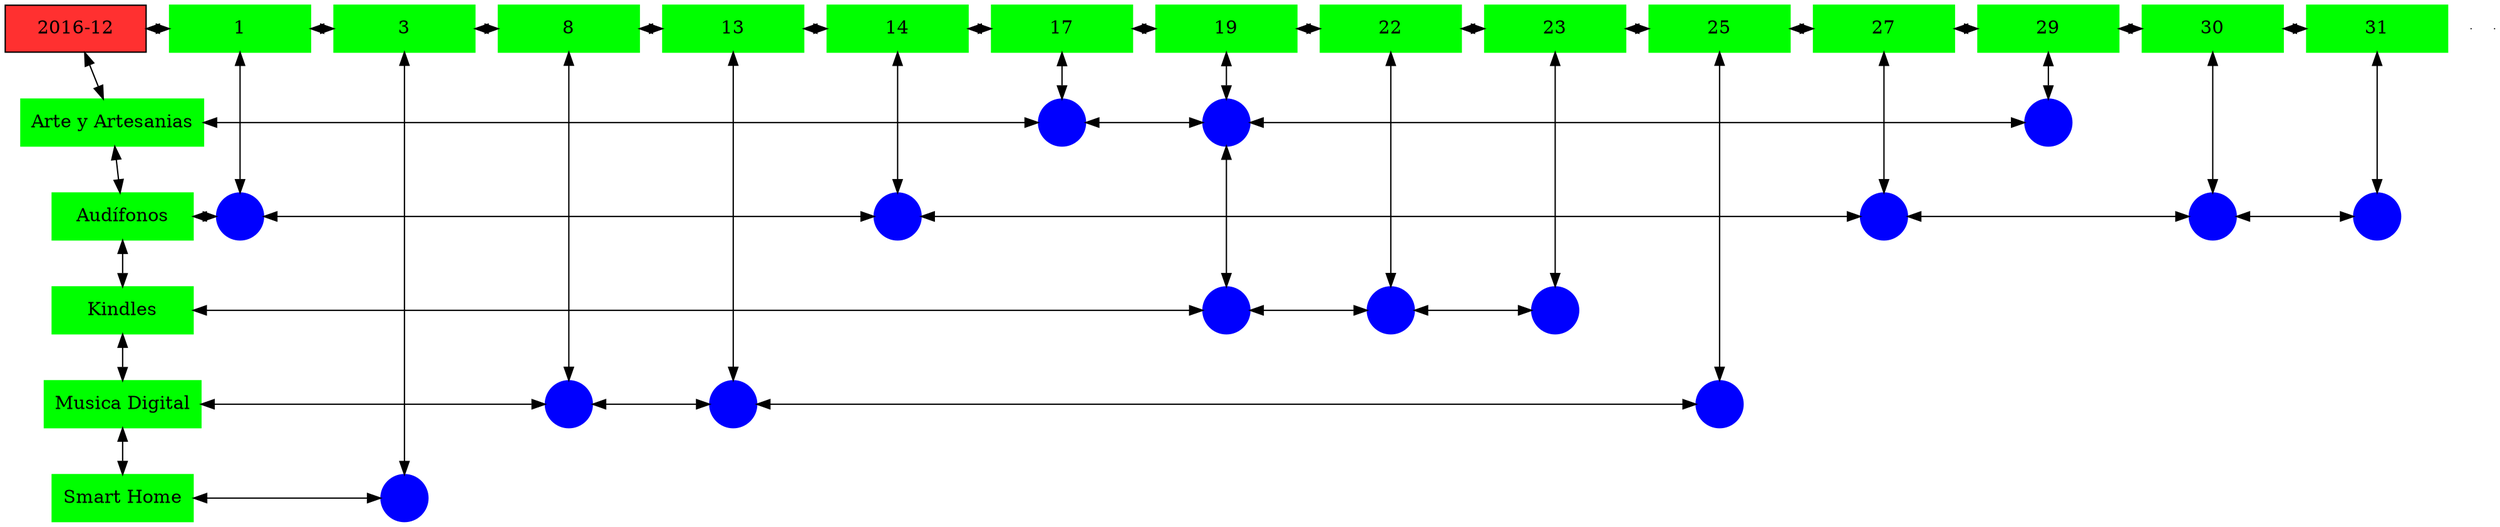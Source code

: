 digraph G{
node[shape="box"];
nodeMt[ label = "2016-12", width = 1.5, style = filled, fillcolor = firebrick1, group = 1 ];
e0[ shape = point, width = 0 ];
e1[ shape = point, width = 0 ];
node0xc001f86a50[label="1",color=green,style =filled,width = 1.5 group=1];
nodeMt->node0xc001f86a50[dir="both"];
{rank=same;nodeMt;node0xc001f86a50;}
node0xc002051bd0[label="3",color=green,style =filled,width = 1.5 group=3];
node0xc001f86a50->node0xc002051bd0[dir="both"];
{rank=same;node0xc001f86a50;node0xc002051bd0;}
node0xc002294be0[label="8",color=green,style =filled,width = 1.5 group=8];
node0xc002051bd0->node0xc002294be0[dir="both"];
{rank=same;node0xc002051bd0;node0xc002294be0;}
node0xc001e97040[label="13",color=green,style =filled,width = 1.5 group=13];
node0xc002294be0->node0xc001e97040[dir="both"];
{rank=same;node0xc002294be0;node0xc001e97040;}
node0xc0022aa1e0[label="14",color=green,style =filled,width = 1.5 group=14];
node0xc001e97040->node0xc0022aa1e0[dir="both"];
{rank=same;node0xc001e97040;node0xc0022aa1e0;}
node0xc002223860[label="17",color=green,style =filled,width = 1.5 group=17];
node0xc0022aa1e0->node0xc002223860[dir="both"];
{rank=same;node0xc0022aa1e0;node0xc002223860;}
node0xc0020bfe00[label="19",color=green,style =filled,width = 1.5 group=19];
node0xc002223860->node0xc0020bfe00[dir="both"];
{rank=same;node0xc002223860;node0xc0020bfe00;}
node0xc001f679a0[label="22",color=green,style =filled,width = 1.5 group=22];
node0xc0020bfe00->node0xc001f679a0[dir="both"];
{rank=same;node0xc0020bfe00;node0xc001f679a0;}
node0xc001f79900[label="23",color=green,style =filled,width = 1.5 group=23];
node0xc001f679a0->node0xc001f79900[dir="both"];
{rank=same;node0xc001f679a0;node0xc001f79900;}
node0xc0020f3130[label="25",color=green,style =filled,width = 1.5 group=25];
node0xc001f79900->node0xc0020f3130[dir="both"];
{rank=same;node0xc001f79900;node0xc0020f3130;}
node0xc0021ca870[label="27",color=green,style =filled,width = 1.5 group=27];
node0xc0020f3130->node0xc0021ca870[dir="both"];
{rank=same;node0xc0020f3130;node0xc0021ca870;}
node0xc002238910[label="29",color=green,style =filled,width = 1.5 group=29];
node0xc0021ca870->node0xc002238910[dir="both"];
{rank=same;node0xc0021ca870;node0xc002238910;}
node0xc00208a780[label="30",color=green,style =filled,width = 1.5 group=30];
node0xc002238910->node0xc00208a780[dir="both"];
{rank=same;node0xc002238910;node0xc00208a780;}
node0xc0020e0be0[label="31",color=green,style =filled,width = 1.5 group=31];
node0xc00208a780->node0xc0020e0be0[dir="both"];
{rank=same;node0xc00208a780;node0xc0020e0be0;}
node0xc0020bfdb0[label="Arte y Artesanias",color=green,style =filled width = 1.5 group=1];
node0xc002232800[label="",color=blue,style =filled, width = 0.5 group=17 shape=circle];
node0xc0020bfdb0->node0xc002232800[dir="both"];
{rank=same;node0xc0020bfdb0;node0xc002232800;}
node0xc0020bdd00[label="",color=blue,style =filled, width = 0.5 group=19 shape=circle];
node0xc002232800->node0xc0020bdd00[dir="both"];
{rank=same;node0xc0020bdd00;node0xc002232800;}
node0xc002233680[label="",color=blue,style =filled, width = 0.5 group=29 shape=circle];
node0xc0020bdd00->node0xc002233680[dir="both"];
{rank=same;node0xc002233680;node0xc0020bdd00;}
node0xc001f86a00[label="Audífonos",color=green,style =filled width = 1.5 group=1];
node0xc001f88580[label="",color=blue,style =filled, width = 0.5 group=1 shape=circle];
node0xc001f86a00->node0xc001f88580[dir="both"];
{rank=same;node0xc001f86a00;node0xc001f88580;}
node0xc002299680[label="",color=blue,style =filled, width = 0.5 group=14 shape=circle];
node0xc001f88580->node0xc002299680[dir="both"];
{rank=same;node0xc002299680;node0xc001f88580;}
node0xc0021c3180[label="",color=blue,style =filled, width = 0.5 group=27 shape=circle];
node0xc002299680->node0xc0021c3180[dir="both"];
{rank=same;node0xc0021c3180;node0xc002299680;}
node0xc00208c480[label="",color=blue,style =filled, width = 0.5 group=30 shape=circle];
node0xc0021c3180->node0xc00208c480[dir="both"];
{rank=same;node0xc00208c480;node0xc0021c3180;}
node0xc0020ea000[label="",color=blue,style =filled, width = 0.5 group=31 shape=circle];
node0xc00208c480->node0xc0020ea000[dir="both"];
{rank=same;node0xc0020ea000;node0xc00208c480;}
node0xc001f67950[label="Kindles",color=green,style =filled width = 1.5 group=1];
node0xc00213e180[label="",color=blue,style =filled, width = 0.5 group=19 shape=circle];
node0xc001f67950->node0xc00213e180[dir="both"];
{rank=same;node0xc001f67950;node0xc00213e180;}
node0xc001f70680[label="",color=blue,style =filled, width = 0.5 group=22 shape=circle];
node0xc00213e180->node0xc001f70680[dir="both"];
{rank=same;node0xc001f70680;node0xc00213e180;}
node0xc001f71a80[label="",color=blue,style =filled, width = 0.5 group=23 shape=circle];
node0xc001f70680->node0xc001f71a80[dir="both"];
{rank=same;node0xc001f71a80;node0xc001f70680;}
node0xc001e96ff0[label="Musica Digital",color=green,style =filled width = 1.5 group=1];
node0xc002298500[label="",color=blue,style =filled, width = 0.5 group=8 shape=circle];
node0xc001e96ff0->node0xc002298500[dir="both"];
{rank=same;node0xc001e96ff0;node0xc002298500;}
node0xc001e8b800[label="",color=blue,style =filled, width = 0.5 group=13 shape=circle];
node0xc002298500->node0xc001e8b800[dir="both"];
{rank=same;node0xc001e8b800;node0xc002298500;}
node0xc0020ebd00[label="",color=blue,style =filled, width = 0.5 group=25 shape=circle];
node0xc001e8b800->node0xc0020ebd00[dir="both"];
{rank=same;node0xc0020ebd00;node0xc001e8b800;}
node0xc002051b80[label="Smart Home",color=green,style =filled width = 1.5 group=1];
node0xc00204d680[label="",color=blue,style =filled, width = 0.5 group=3 shape=circle];
node0xc002051b80->node0xc00204d680[dir="both"];
{rank=same;node0xc002051b80;node0xc00204d680;}
node0xc001f86a50->node0xc001f88580[dir="both"];
node0xc002051bd0->node0xc00204d680[dir="both"];
node0xc002294be0->node0xc002298500[dir="both"];
node0xc001e97040->node0xc001e8b800[dir="both"];
node0xc0022aa1e0->node0xc002299680[dir="both"];
node0xc002223860->node0xc002232800[dir="both"];
node0xc0020bfe00->node0xc0020bdd00[dir="both"];
node0xc0020bdd00->node0xc00213e180[dir="both"];
node0xc001f679a0->node0xc001f70680[dir="both"];
node0xc001f79900->node0xc001f71a80[dir="both"];
node0xc0020f3130->node0xc0020ebd00[dir="both"];
node0xc0021ca870->node0xc0021c3180[dir="both"];
node0xc002238910->node0xc002233680[dir="both"];
node0xc00208a780->node0xc00208c480[dir="both"];
node0xc0020e0be0->node0xc0020ea000[dir="both"];
nodeMt->node0xc0020bfdb0[dir="both"];
node0xc0020bfdb0->node0xc001f86a00[dir="both"];
node0xc001f86a00->node0xc001f67950[dir="both"];
node0xc001f67950->node0xc001e96ff0[dir="both"];
node0xc001e96ff0->node0xc002051b80[dir="both"];
}
